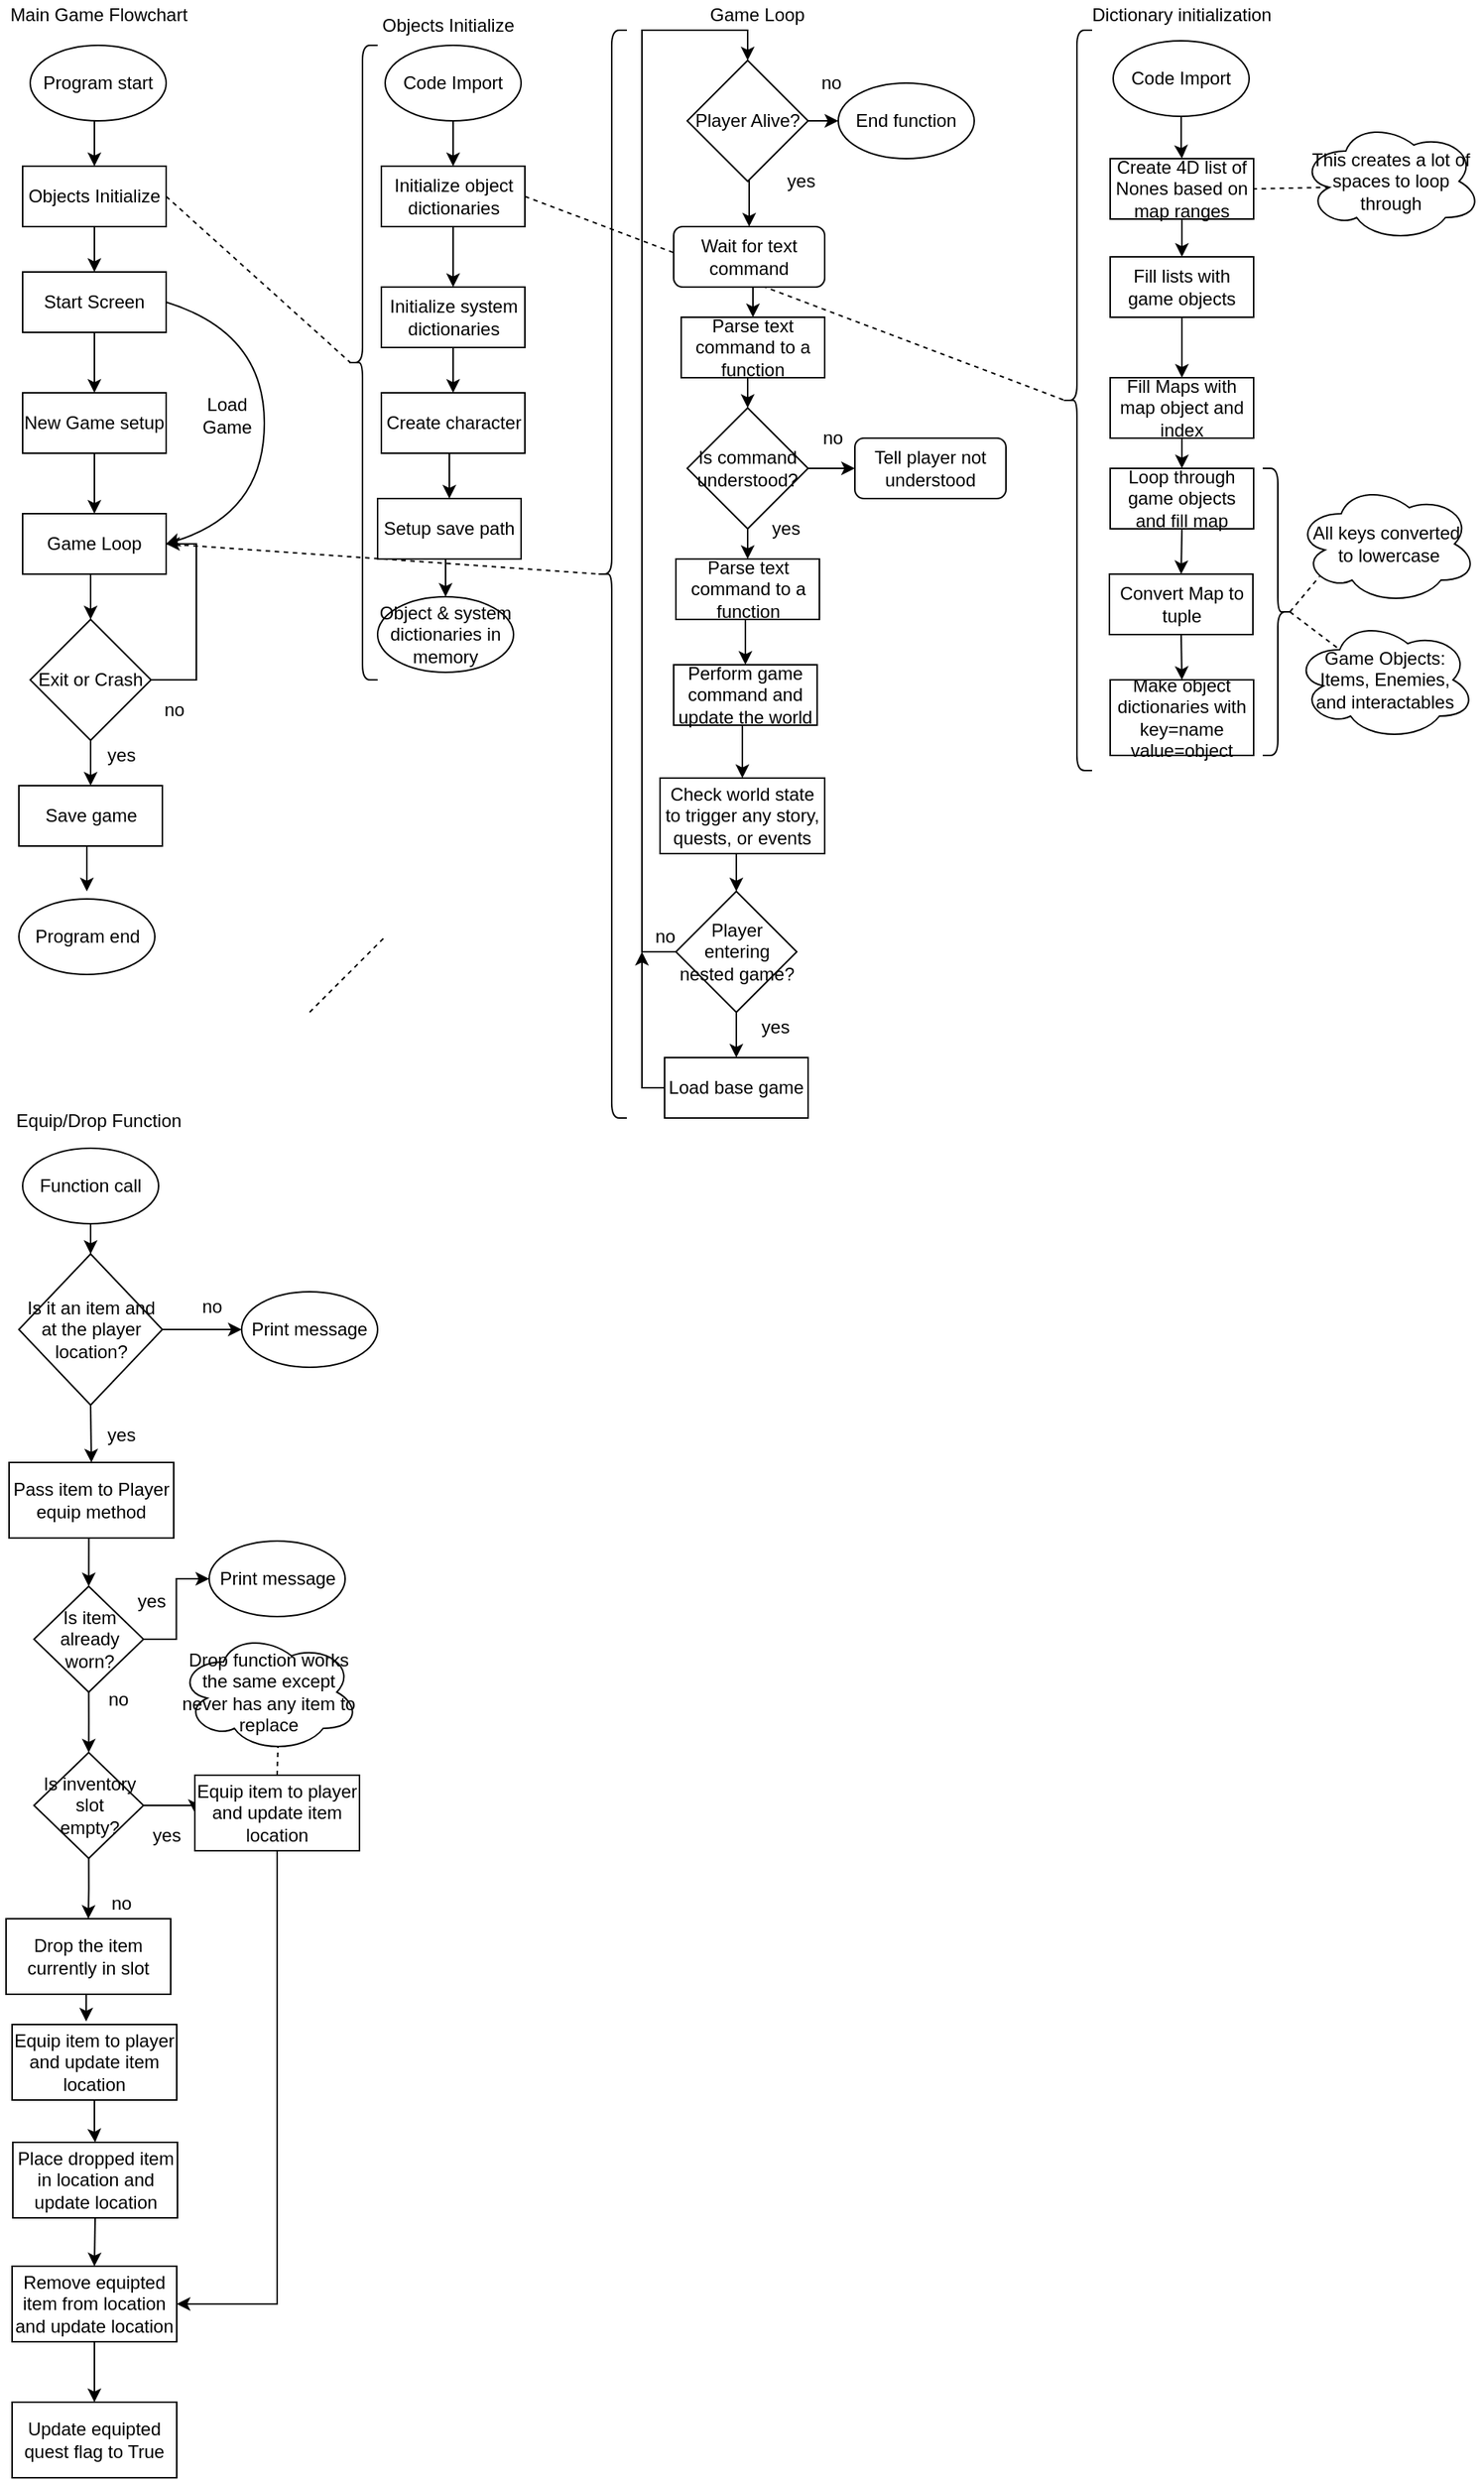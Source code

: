 <mxfile version="13.0.3" type="device"><diagram id="l-Ri-bXuCZrvjcrw4O2G" name="Page-1"><mxGraphModel dx="1342" dy="642" grid="1" gridSize="10" guides="1" tooltips="1" connect="1" arrows="1" fold="1" page="1" pageScale="1" pageWidth="1100" pageHeight="1700" math="0" shadow="0"><root><mxCell id="0"/><mxCell id="1" parent="0"/><mxCell id="cIwQ245sl9__QuspBUNf-3" style="edgeStyle=orthogonalEdgeStyle;rounded=0;orthogonalLoop=1;jettySize=auto;html=1;exitX=0.5;exitY=1;exitDx=0;exitDy=0;entryX=0.5;entryY=0;entryDx=0;entryDy=0;" parent="1" source="7uS5dsC5l2Zm8LsCZc0y-1" target="cIwQ245sl9__QuspBUNf-1" edge="1"><mxGeometry relative="1" as="geometry"/></mxCell><mxCell id="7uS5dsC5l2Zm8LsCZc0y-1" value="Program start" style="ellipse;whiteSpace=wrap;html=1;" parent="1" vertex="1"><mxGeometry x="85" y="40" width="90" height="50" as="geometry"/></mxCell><mxCell id="7uS5dsC5l2Zm8LsCZc0y-6" style="edgeStyle=orthogonalEdgeStyle;rounded=0;orthogonalLoop=1;jettySize=auto;html=1;exitX=0.5;exitY=1;exitDx=0;exitDy=0;entryX=0.5;entryY=0;entryDx=0;entryDy=0;" parent="1" source="7uS5dsC5l2Zm8LsCZc0y-2" target="7uS5dsC5l2Zm8LsCZc0y-3" edge="1"><mxGeometry relative="1" as="geometry"/></mxCell><mxCell id="7uS5dsC5l2Zm8LsCZc0y-2" value="Start Screen" style="rounded=0;whiteSpace=wrap;html=1;" parent="1" vertex="1"><mxGeometry x="80" y="190" width="95" height="40" as="geometry"/></mxCell><mxCell id="7uS5dsC5l2Zm8LsCZc0y-7" style="edgeStyle=orthogonalEdgeStyle;rounded=0;orthogonalLoop=1;jettySize=auto;html=1;exitX=0.5;exitY=1;exitDx=0;exitDy=0;entryX=0.5;entryY=0;entryDx=0;entryDy=0;" parent="1" source="7uS5dsC5l2Zm8LsCZc0y-3" target="7uS5dsC5l2Zm8LsCZc0y-4" edge="1"><mxGeometry relative="1" as="geometry"/></mxCell><mxCell id="7uS5dsC5l2Zm8LsCZc0y-3" value="New Game setup" style="rounded=0;whiteSpace=wrap;html=1;" parent="1" vertex="1"><mxGeometry x="80" y="270" width="95" height="40" as="geometry"/></mxCell><mxCell id="7uS5dsC5l2Zm8LsCZc0y-17" style="edgeStyle=orthogonalEdgeStyle;rounded=0;orthogonalLoop=1;jettySize=auto;html=1;exitX=0.5;exitY=1;exitDx=0;exitDy=0;entryX=0.5;entryY=0;entryDx=0;entryDy=0;" parent="1" source="7uS5dsC5l2Zm8LsCZc0y-4" target="7uS5dsC5l2Zm8LsCZc0y-14" edge="1"><mxGeometry relative="1" as="geometry"/></mxCell><mxCell id="7uS5dsC5l2Zm8LsCZc0y-4" value="Game Loop" style="rounded=0;whiteSpace=wrap;html=1;" parent="1" vertex="1"><mxGeometry x="80" y="350" width="95" height="40" as="geometry"/></mxCell><mxCell id="7uS5dsC5l2Zm8LsCZc0y-9" value="" style="curved=1;endArrow=classic;html=1;exitX=1;exitY=0.5;exitDx=0;exitDy=0;entryX=1;entryY=0.5;entryDx=0;entryDy=0;" parent="1" source="7uS5dsC5l2Zm8LsCZc0y-2" target="7uS5dsC5l2Zm8LsCZc0y-4" edge="1"><mxGeometry width="50" height="50" relative="1" as="geometry"><mxPoint x="200" y="260" as="sourcePoint"/><mxPoint x="250" y="210" as="targetPoint"/><Array as="points"><mxPoint x="240" y="230"/><mxPoint x="240" y="350"/></Array></mxGeometry></mxCell><mxCell id="7uS5dsC5l2Zm8LsCZc0y-10" value="Load &lt;br&gt;Game" style="text;html=1;align=center;verticalAlign=middle;resizable=0;points=[];autosize=1;" parent="1" vertex="1"><mxGeometry x="190" y="270" width="50" height="30" as="geometry"/></mxCell><mxCell id="7uS5dsC5l2Zm8LsCZc0y-18" style="edgeStyle=orthogonalEdgeStyle;rounded=0;orthogonalLoop=1;jettySize=auto;html=1;exitX=1;exitY=0.5;exitDx=0;exitDy=0;entryX=1;entryY=0.5;entryDx=0;entryDy=0;" parent="1" source="7uS5dsC5l2Zm8LsCZc0y-14" target="7uS5dsC5l2Zm8LsCZc0y-4" edge="1"><mxGeometry relative="1" as="geometry"/></mxCell><mxCell id="7uS5dsC5l2Zm8LsCZc0y-19" style="edgeStyle=orthogonalEdgeStyle;rounded=0;orthogonalLoop=1;jettySize=auto;html=1;exitX=0.5;exitY=1;exitDx=0;exitDy=0;entryX=0.5;entryY=0;entryDx=0;entryDy=0;" parent="1" source="7uS5dsC5l2Zm8LsCZc0y-14" target="7uS5dsC5l2Zm8LsCZc0y-16" edge="1"><mxGeometry relative="1" as="geometry"/></mxCell><mxCell id="7uS5dsC5l2Zm8LsCZc0y-14" value="Exit or Crash" style="rhombus;whiteSpace=wrap;html=1;" parent="1" vertex="1"><mxGeometry x="85" y="420" width="80" height="80" as="geometry"/></mxCell><mxCell id="7uS5dsC5l2Zm8LsCZc0y-23" style="edgeStyle=orthogonalEdgeStyle;rounded=0;orthogonalLoop=1;jettySize=auto;html=1;exitX=0.5;exitY=1;exitDx=0;exitDy=0;entryX=0.5;entryY=0;entryDx=0;entryDy=0;" parent="1" source="7uS5dsC5l2Zm8LsCZc0y-16" edge="1"><mxGeometry relative="1" as="geometry"><mxPoint x="122.5" y="600" as="targetPoint"/></mxGeometry></mxCell><mxCell id="7uS5dsC5l2Zm8LsCZc0y-16" value="Save game" style="rounded=0;whiteSpace=wrap;html=1;" parent="1" vertex="1"><mxGeometry x="77.5" y="530" width="95" height="40" as="geometry"/></mxCell><mxCell id="7uS5dsC5l2Zm8LsCZc0y-20" value="Program end" style="ellipse;whiteSpace=wrap;html=1;" parent="1" vertex="1"><mxGeometry x="77.5" y="605" width="90" height="50" as="geometry"/></mxCell><mxCell id="7uS5dsC5l2Zm8LsCZc0y-24" value="yes" style="text;html=1;align=center;verticalAlign=middle;resizable=0;points=[];autosize=1;" parent="1" vertex="1"><mxGeometry x="130" y="500" width="30" height="20" as="geometry"/></mxCell><mxCell id="7uS5dsC5l2Zm8LsCZc0y-25" value="no" style="text;html=1;align=center;verticalAlign=middle;resizable=0;points=[];autosize=1;" parent="1" vertex="1"><mxGeometry x="165" y="470" width="30" height="20" as="geometry"/></mxCell><mxCell id="cIwQ245sl9__QuspBUNf-2" style="edgeStyle=orthogonalEdgeStyle;rounded=0;orthogonalLoop=1;jettySize=auto;html=1;exitX=0.5;exitY=1;exitDx=0;exitDy=0;" parent="1" source="cIwQ245sl9__QuspBUNf-1" target="7uS5dsC5l2Zm8LsCZc0y-2" edge="1"><mxGeometry relative="1" as="geometry"/></mxCell><mxCell id="cIwQ245sl9__QuspBUNf-1" value="Objects Initialize" style="rounded=0;whiteSpace=wrap;html=1;" parent="1" vertex="1"><mxGeometry x="80" y="120" width="95" height="40" as="geometry"/></mxCell><mxCell id="cIwQ245sl9__QuspBUNf-14" style="edgeStyle=orthogonalEdgeStyle;rounded=0;orthogonalLoop=1;jettySize=auto;html=1;exitX=0.5;exitY=1;exitDx=0;exitDy=0;entryX=0.5;entryY=0;entryDx=0;entryDy=0;" parent="1" source="cIwQ245sl9__QuspBUNf-7" target="cIwQ245sl9__QuspBUNf-9" edge="1"><mxGeometry relative="1" as="geometry"/></mxCell><mxCell id="cIwQ245sl9__QuspBUNf-7" value="Initialize object dictionaries" style="rounded=0;whiteSpace=wrap;html=1;" parent="1" vertex="1"><mxGeometry x="317.5" y="120" width="95" height="40" as="geometry"/></mxCell><mxCell id="cIwQ245sl9__QuspBUNf-13" style="edgeStyle=orthogonalEdgeStyle;rounded=0;orthogonalLoop=1;jettySize=auto;html=1;exitX=0.5;exitY=1;exitDx=0;exitDy=0;entryX=0.5;entryY=0;entryDx=0;entryDy=0;" parent="1" source="cIwQ245sl9__QuspBUNf-8" target="cIwQ245sl9__QuspBUNf-7" edge="1"><mxGeometry relative="1" as="geometry"/></mxCell><mxCell id="cIwQ245sl9__QuspBUNf-8" value="Code Import" style="ellipse;whiteSpace=wrap;html=1;" parent="1" vertex="1"><mxGeometry x="320" y="40" width="90" height="50" as="geometry"/></mxCell><mxCell id="cIwQ245sl9__QuspBUNf-15" style="edgeStyle=orthogonalEdgeStyle;rounded=0;orthogonalLoop=1;jettySize=auto;html=1;exitX=0.5;exitY=1;exitDx=0;exitDy=0;entryX=0.5;entryY=0;entryDx=0;entryDy=0;" parent="1" source="cIwQ245sl9__QuspBUNf-9" target="cIwQ245sl9__QuspBUNf-10" edge="1"><mxGeometry relative="1" as="geometry"/></mxCell><mxCell id="cIwQ245sl9__QuspBUNf-9" value="Initialize system dictionaries" style="rounded=0;whiteSpace=wrap;html=1;" parent="1" vertex="1"><mxGeometry x="317.5" y="200" width="95" height="40" as="geometry"/></mxCell><mxCell id="cIwQ245sl9__QuspBUNf-16" style="edgeStyle=orthogonalEdgeStyle;rounded=0;orthogonalLoop=1;jettySize=auto;html=1;exitX=0.5;exitY=1;exitDx=0;exitDy=0;entryX=0.5;entryY=0;entryDx=0;entryDy=0;" parent="1" source="cIwQ245sl9__QuspBUNf-10" target="cIwQ245sl9__QuspBUNf-11" edge="1"><mxGeometry relative="1" as="geometry"/></mxCell><mxCell id="cIwQ245sl9__QuspBUNf-10" value="Create character" style="rounded=0;whiteSpace=wrap;html=1;" parent="1" vertex="1"><mxGeometry x="317.5" y="270" width="95" height="40" as="geometry"/></mxCell><mxCell id="cIwQ245sl9__QuspBUNf-17" style="edgeStyle=orthogonalEdgeStyle;rounded=0;orthogonalLoop=1;jettySize=auto;html=1;exitX=0.5;exitY=1;exitDx=0;exitDy=0;entryX=0.5;entryY=0;entryDx=0;entryDy=0;" parent="1" source="cIwQ245sl9__QuspBUNf-11" target="cIwQ245sl9__QuspBUNf-12" edge="1"><mxGeometry relative="1" as="geometry"/></mxCell><mxCell id="cIwQ245sl9__QuspBUNf-11" value="Setup save path" style="rounded=0;whiteSpace=wrap;html=1;" parent="1" vertex="1"><mxGeometry x="315" y="340" width="95" height="40" as="geometry"/></mxCell><mxCell id="cIwQ245sl9__QuspBUNf-12" value="Object &amp;amp; system dictionaries in memory" style="ellipse;whiteSpace=wrap;html=1;" parent="1" vertex="1"><mxGeometry x="315" y="405" width="90" height="50" as="geometry"/></mxCell><mxCell id="cIwQ245sl9__QuspBUNf-23" style="edgeStyle=orthogonalEdgeStyle;rounded=0;orthogonalLoop=1;jettySize=auto;html=1;exitX=1;exitY=0.5;exitDx=0;exitDy=0;entryX=0;entryY=0.5;entryDx=0;entryDy=0;" parent="1" source="cIwQ245sl9__QuspBUNf-18" target="cIwQ245sl9__QuspBUNf-19" edge="1"><mxGeometry relative="1" as="geometry"/></mxCell><mxCell id="cIwQ245sl9__QuspBUNf-50" style="edgeStyle=orthogonalEdgeStyle;rounded=0;orthogonalLoop=1;jettySize=auto;html=1;exitX=0.5;exitY=1;exitDx=0;exitDy=0;entryX=0.5;entryY=0;entryDx=0;entryDy=0;" parent="1" source="cIwQ245sl9__QuspBUNf-18" target="cIwQ245sl9__QuspBUNf-30" edge="1"><mxGeometry relative="1" as="geometry"/></mxCell><mxCell id="cIwQ245sl9__QuspBUNf-18" value="Player Alive?" style="rhombus;whiteSpace=wrap;html=1;" parent="1" vertex="1"><mxGeometry x="520" y="50" width="80" height="80" as="geometry"/></mxCell><mxCell id="cIwQ245sl9__QuspBUNf-19" value="End function" style="ellipse;whiteSpace=wrap;html=1;" parent="1" vertex="1"><mxGeometry x="620" y="65" width="90" height="50" as="geometry"/></mxCell><mxCell id="cIwQ245sl9__QuspBUNf-20" value="Main Game Flowchart" style="text;html=1;align=center;verticalAlign=middle;resizable=0;points=[];autosize=1;" parent="1" vertex="1"><mxGeometry x="65" y="10" width="130" height="20" as="geometry"/></mxCell><mxCell id="cIwQ245sl9__QuspBUNf-21" value="Objects Initialize&amp;nbsp;" style="text;html=1;align=center;verticalAlign=middle;resizable=0;points=[];autosize=1;" parent="1" vertex="1"><mxGeometry x="308" y="17" width="110" height="20" as="geometry"/></mxCell><mxCell id="cIwQ245sl9__QuspBUNf-22" value="Game Loop" style="text;html=1;align=center;verticalAlign=middle;resizable=0;points=[];autosize=1;" parent="1" vertex="1"><mxGeometry x="525.5" y="10" width="80" height="20" as="geometry"/></mxCell><mxCell id="cIwQ245sl9__QuspBUNf-24" value="no" style="text;html=1;align=center;verticalAlign=middle;resizable=0;points=[];autosize=1;" parent="1" vertex="1"><mxGeometry x="600" y="55" width="30" height="20" as="geometry"/></mxCell><mxCell id="cIwQ245sl9__QuspBUNf-25" value="" style="shape=curlyBracket;whiteSpace=wrap;html=1;rounded=1;" parent="1" vertex="1"><mxGeometry x="295" y="40" width="20" height="420" as="geometry"/></mxCell><mxCell id="cIwQ245sl9__QuspBUNf-26" value="" style="shape=curlyBracket;whiteSpace=wrap;html=1;rounded=1;" parent="1" vertex="1"><mxGeometry x="460" y="30" width="20" height="720" as="geometry"/></mxCell><mxCell id="cIwQ245sl9__QuspBUNf-27" value="" style="endArrow=none;dashed=1;html=1;exitX=1;exitY=0.5;exitDx=0;exitDy=0;entryX=0.1;entryY=0.5;entryDx=0;entryDy=0;entryPerimeter=0;" parent="1" source="cIwQ245sl9__QuspBUNf-1" target="cIwQ245sl9__QuspBUNf-25" edge="1"><mxGeometry width="50" height="50" relative="1" as="geometry"><mxPoint x="210" y="180" as="sourcePoint"/><mxPoint x="260" y="130" as="targetPoint"/></mxGeometry></mxCell><mxCell id="cIwQ245sl9__QuspBUNf-28" value="" style="endArrow=none;dashed=1;html=1;exitX=1;exitY=0.5;exitDx=0;exitDy=0;entryX=0.1;entryY=0.5;entryDx=0;entryDy=0;entryPerimeter=0;" parent="1" source="cIwQ245sl9__QuspBUNf-7" target="FOFbGLN1foJZj-8nKcg_-3" edge="1"><mxGeometry width="50" height="50" relative="1" as="geometry"><mxPoint x="439" y="140" as="sourcePoint"/><mxPoint x="440" y="140" as="targetPoint"/></mxGeometry></mxCell><mxCell id="cIwQ245sl9__QuspBUNf-29" value="yes" style="text;html=1;align=center;verticalAlign=middle;resizable=0;points=[];autosize=1;" parent="1" vertex="1"><mxGeometry x="580" y="120" width="30" height="20" as="geometry"/></mxCell><mxCell id="cIwQ245sl9__QuspBUNf-51" style="edgeStyle=orthogonalEdgeStyle;rounded=0;orthogonalLoop=1;jettySize=auto;html=1;exitX=0.5;exitY=1;exitDx=0;exitDy=0;entryX=0.5;entryY=0;entryDx=0;entryDy=0;" parent="1" source="cIwQ245sl9__QuspBUNf-30" target="cIwQ245sl9__QuspBUNf-31" edge="1"><mxGeometry relative="1" as="geometry"/></mxCell><mxCell id="cIwQ245sl9__QuspBUNf-30" value="Wait for text command" style="rounded=1;whiteSpace=wrap;html=1;" parent="1" vertex="1"><mxGeometry x="511" y="160" width="100" height="40" as="geometry"/></mxCell><mxCell id="cIwQ245sl9__QuspBUNf-52" style="edgeStyle=orthogonalEdgeStyle;rounded=0;orthogonalLoop=1;jettySize=auto;html=1;exitX=0.5;exitY=1;exitDx=0;exitDy=0;entryX=0.5;entryY=0;entryDx=0;entryDy=0;" parent="1" source="cIwQ245sl9__QuspBUNf-31" target="cIwQ245sl9__QuspBUNf-32" edge="1"><mxGeometry relative="1" as="geometry"/></mxCell><mxCell id="cIwQ245sl9__QuspBUNf-31" value="Parse text command to a function" style="rounded=0;whiteSpace=wrap;html=1;" parent="1" vertex="1"><mxGeometry x="516" y="220" width="95" height="40" as="geometry"/></mxCell><mxCell id="cIwQ245sl9__QuspBUNf-54" style="edgeStyle=orthogonalEdgeStyle;rounded=0;orthogonalLoop=1;jettySize=auto;html=1;exitX=0.5;exitY=1;exitDx=0;exitDy=0;entryX=0.5;entryY=0;entryDx=0;entryDy=0;" parent="1" source="cIwQ245sl9__QuspBUNf-32" target="cIwQ245sl9__QuspBUNf-36" edge="1"><mxGeometry relative="1" as="geometry"/></mxCell><mxCell id="cIwQ245sl9__QuspBUNf-60" style="edgeStyle=orthogonalEdgeStyle;rounded=0;orthogonalLoop=1;jettySize=auto;html=1;exitX=1;exitY=0.5;exitDx=0;exitDy=0;entryX=0;entryY=0.5;entryDx=0;entryDy=0;" parent="1" source="cIwQ245sl9__QuspBUNf-32" target="cIwQ245sl9__QuspBUNf-37" edge="1"><mxGeometry relative="1" as="geometry"/></mxCell><mxCell id="cIwQ245sl9__QuspBUNf-32" value="Is command understood?" style="rhombus;whiteSpace=wrap;html=1;" parent="1" vertex="1"><mxGeometry x="520" y="280" width="80" height="80" as="geometry"/></mxCell><mxCell id="OhcvspS4KfZgsz9qxhN1-1" style="edgeStyle=orthogonalEdgeStyle;rounded=0;orthogonalLoop=1;jettySize=auto;html=1;exitX=0.5;exitY=1;exitDx=0;exitDy=0;entryX=0.5;entryY=0;entryDx=0;entryDy=0;" edge="1" parent="1" source="cIwQ245sl9__QuspBUNf-35" target="cIwQ245sl9__QuspBUNf-39"><mxGeometry relative="1" as="geometry"/></mxCell><mxCell id="cIwQ245sl9__QuspBUNf-35" value="Check world state to trigger any story, quests, or events" style="rounded=0;whiteSpace=wrap;html=1;" parent="1" vertex="1"><mxGeometry x="502" y="525" width="109" height="50" as="geometry"/></mxCell><mxCell id="cIwQ245sl9__QuspBUNf-61" style="edgeStyle=orthogonalEdgeStyle;rounded=0;orthogonalLoop=1;jettySize=auto;html=1;exitX=0.5;exitY=1;exitDx=0;exitDy=0;entryX=0.5;entryY=0;entryDx=0;entryDy=0;" parent="1" source="cIwQ245sl9__QuspBUNf-36" target="cIwQ245sl9__QuspBUNf-38" edge="1"><mxGeometry relative="1" as="geometry"/></mxCell><mxCell id="cIwQ245sl9__QuspBUNf-36" value="Parse text command to a function" style="rounded=0;whiteSpace=wrap;html=1;" parent="1" vertex="1"><mxGeometry x="512.5" y="380" width="95" height="40" as="geometry"/></mxCell><mxCell id="cIwQ245sl9__QuspBUNf-37" value="Tell player not understood" style="rounded=1;whiteSpace=wrap;html=1;" parent="1" vertex="1"><mxGeometry x="631" y="300" width="100" height="40" as="geometry"/></mxCell><mxCell id="cIwQ245sl9__QuspBUNf-62" style="edgeStyle=orthogonalEdgeStyle;rounded=0;orthogonalLoop=1;jettySize=auto;html=1;exitX=0.5;exitY=1;exitDx=0;exitDy=0;entryX=0.5;entryY=0;entryDx=0;entryDy=0;" parent="1" source="cIwQ245sl9__QuspBUNf-38" target="cIwQ245sl9__QuspBUNf-35" edge="1"><mxGeometry relative="1" as="geometry"/></mxCell><mxCell id="cIwQ245sl9__QuspBUNf-38" value="Perform game command and update the world" style="rounded=0;whiteSpace=wrap;html=1;" parent="1" vertex="1"><mxGeometry x="511" y="450" width="95" height="40" as="geometry"/></mxCell><mxCell id="cIwQ245sl9__QuspBUNf-49" style="edgeStyle=orthogonalEdgeStyle;rounded=0;orthogonalLoop=1;jettySize=auto;html=1;exitX=0;exitY=0.5;exitDx=0;exitDy=0;entryX=0.5;entryY=0;entryDx=0;entryDy=0;" parent="1" source="cIwQ245sl9__QuspBUNf-39" target="cIwQ245sl9__QuspBUNf-18" edge="1"><mxGeometry relative="1" as="geometry"><Array as="points"><mxPoint x="490" y="640"/><mxPoint x="490" y="30"/><mxPoint x="560" y="30"/></Array></mxGeometry></mxCell><mxCell id="cIwQ245sl9__QuspBUNf-63" style="edgeStyle=orthogonalEdgeStyle;rounded=0;orthogonalLoop=1;jettySize=auto;html=1;exitX=0.5;exitY=1;exitDx=0;exitDy=0;" parent="1" source="cIwQ245sl9__QuspBUNf-39" target="cIwQ245sl9__QuspBUNf-46" edge="1"><mxGeometry relative="1" as="geometry"/></mxCell><mxCell id="cIwQ245sl9__QuspBUNf-39" value="Player entering nested game?" style="rhombus;whiteSpace=wrap;html=1;" parent="1" vertex="1"><mxGeometry x="512.5" y="600" width="80" height="80" as="geometry"/></mxCell><mxCell id="cIwQ245sl9__QuspBUNf-64" style="edgeStyle=orthogonalEdgeStyle;rounded=0;orthogonalLoop=1;jettySize=auto;html=1;exitX=0;exitY=0.5;exitDx=0;exitDy=0;entryX=0;entryY=1;entryDx=0;entryDy=0;entryPerimeter=0;" parent="1" source="cIwQ245sl9__QuspBUNf-46" target="cIwQ245sl9__QuspBUNf-47" edge="1"><mxGeometry relative="1" as="geometry"><Array as="points"><mxPoint x="490" y="730"/></Array></mxGeometry></mxCell><mxCell id="cIwQ245sl9__QuspBUNf-46" value="Load base game" style="rounded=0;whiteSpace=wrap;html=1;" parent="1" vertex="1"><mxGeometry x="505" y="710" width="95" height="40" as="geometry"/></mxCell><mxCell id="cIwQ245sl9__QuspBUNf-47" value="no" style="text;html=1;align=center;verticalAlign=middle;resizable=0;points=[];autosize=1;" parent="1" vertex="1"><mxGeometry x="490" y="620" width="30" height="20" as="geometry"/></mxCell><mxCell id="cIwQ245sl9__QuspBUNf-48" value="yes" style="text;html=1;align=center;verticalAlign=middle;resizable=0;points=[];autosize=1;" parent="1" vertex="1"><mxGeometry x="562.5" y="680" width="30" height="20" as="geometry"/></mxCell><mxCell id="cIwQ245sl9__QuspBUNf-57" value="yes" style="text;html=1;align=center;verticalAlign=middle;resizable=0;points=[];autosize=1;" parent="1" vertex="1"><mxGeometry x="570" y="350" width="30" height="20" as="geometry"/></mxCell><mxCell id="cIwQ245sl9__QuspBUNf-58" value="no" style="text;html=1;align=center;verticalAlign=middle;resizable=0;points=[];autosize=1;" parent="1" vertex="1"><mxGeometry x="601" y="290" width="30" height="20" as="geometry"/></mxCell><mxCell id="cIwQ245sl9__QuspBUNf-65" value="" style="endArrow=none;dashed=1;html=1;exitX=1;exitY=0.5;exitDx=0;exitDy=0;entryX=0.1;entryY=0.5;entryDx=0;entryDy=0;entryPerimeter=0;" parent="1" source="7uS5dsC5l2Zm8LsCZc0y-4" target="cIwQ245sl9__QuspBUNf-26" edge="1"><mxGeometry width="50" height="50" relative="1" as="geometry"><mxPoint x="422.5" y="150" as="sourcePoint"/><mxPoint x="450" y="150" as="targetPoint"/></mxGeometry></mxCell><mxCell id="FOFbGLN1foJZj-8nKcg_-11" style="edgeStyle=orthogonalEdgeStyle;rounded=0;orthogonalLoop=1;jettySize=auto;html=1;exitX=0.5;exitY=1;exitDx=0;exitDy=0;" parent="1" source="FOFbGLN1foJZj-8nKcg_-1" target="FOFbGLN1foJZj-8nKcg_-2" edge="1"><mxGeometry relative="1" as="geometry"/></mxCell><mxCell id="FOFbGLN1foJZj-8nKcg_-1" value="Code Import" style="ellipse;whiteSpace=wrap;html=1;" parent="1" vertex="1"><mxGeometry x="802" y="37" width="90" height="50" as="geometry"/></mxCell><mxCell id="FOFbGLN1foJZj-8nKcg_-12" style="edgeStyle=orthogonalEdgeStyle;rounded=0;orthogonalLoop=1;jettySize=auto;html=1;exitX=0.5;exitY=1;exitDx=0;exitDy=0;entryX=0.5;entryY=0;entryDx=0;entryDy=0;" parent="1" source="FOFbGLN1foJZj-8nKcg_-2" target="FOFbGLN1foJZj-8nKcg_-6" edge="1"><mxGeometry relative="1" as="geometry"/></mxCell><mxCell id="FOFbGLN1foJZj-8nKcg_-2" value="Create 4D list of Nones based on map ranges" style="rounded=0;whiteSpace=wrap;html=1;" parent="1" vertex="1"><mxGeometry x="800" y="115" width="95" height="40" as="geometry"/></mxCell><mxCell id="FOFbGLN1foJZj-8nKcg_-3" value="" style="shape=curlyBracket;whiteSpace=wrap;html=1;rounded=1;" parent="1" vertex="1"><mxGeometry x="768" y="30" width="20" height="490" as="geometry"/></mxCell><mxCell id="FOFbGLN1foJZj-8nKcg_-4" value="" style="endArrow=none;dashed=1;html=1;entryX=1;entryY=0.5;entryDx=0;entryDy=0;exitX=0.16;exitY=0.55;exitDx=0;exitDy=0;exitPerimeter=0;" parent="1" source="FOFbGLN1foJZj-8nKcg_-5" target="FOFbGLN1foJZj-8nKcg_-2" edge="1"><mxGeometry width="50" height="50" relative="1" as="geometry"><mxPoint x="930" y="129.5" as="sourcePoint"/><mxPoint x="900" y="129.5" as="targetPoint"/></mxGeometry></mxCell><mxCell id="FOFbGLN1foJZj-8nKcg_-5" value="This creates a lot of spaces to loop through" style="ellipse;shape=cloud;whiteSpace=wrap;html=1;" parent="1" vertex="1"><mxGeometry x="926" y="90" width="120" height="80" as="geometry"/></mxCell><mxCell id="FOFbGLN1foJZj-8nKcg_-13" style="edgeStyle=orthogonalEdgeStyle;rounded=0;orthogonalLoop=1;jettySize=auto;html=1;exitX=0.5;exitY=1;exitDx=0;exitDy=0;entryX=0.5;entryY=0;entryDx=0;entryDy=0;" parent="1" source="FOFbGLN1foJZj-8nKcg_-6" target="FOFbGLN1foJZj-8nKcg_-7" edge="1"><mxGeometry relative="1" as="geometry"/></mxCell><mxCell id="FOFbGLN1foJZj-8nKcg_-6" value="Fill lists with game objects" style="rounded=0;whiteSpace=wrap;html=1;" parent="1" vertex="1"><mxGeometry x="800" y="180" width="95" height="40" as="geometry"/></mxCell><mxCell id="FOFbGLN1foJZj-8nKcg_-14" style="edgeStyle=orthogonalEdgeStyle;rounded=0;orthogonalLoop=1;jettySize=auto;html=1;exitX=0.5;exitY=1;exitDx=0;exitDy=0;entryX=0.5;entryY=0;entryDx=0;entryDy=0;" parent="1" source="FOFbGLN1foJZj-8nKcg_-7" target="FOFbGLN1foJZj-8nKcg_-8" edge="1"><mxGeometry relative="1" as="geometry"/></mxCell><mxCell id="FOFbGLN1foJZj-8nKcg_-7" value="Fill Maps with map object and index" style="rounded=0;whiteSpace=wrap;html=1;" parent="1" vertex="1"><mxGeometry x="800" y="260" width="95" height="40" as="geometry"/></mxCell><mxCell id="FOFbGLN1foJZj-8nKcg_-21" style="edgeStyle=orthogonalEdgeStyle;rounded=0;orthogonalLoop=1;jettySize=auto;html=1;exitX=0.5;exitY=1;exitDx=0;exitDy=0;entryX=0.5;entryY=0;entryDx=0;entryDy=0;" parent="1" source="FOFbGLN1foJZj-8nKcg_-8" target="FOFbGLN1foJZj-8nKcg_-20" edge="1"><mxGeometry relative="1" as="geometry"/></mxCell><mxCell id="FOFbGLN1foJZj-8nKcg_-8" value="Loop through game objects and fill map" style="rounded=0;whiteSpace=wrap;html=1;" parent="1" vertex="1"><mxGeometry x="800" y="320" width="95" height="40" as="geometry"/></mxCell><mxCell id="FOFbGLN1foJZj-8nKcg_-10" value="Make object dictionaries with key=name value=object" style="rounded=0;whiteSpace=wrap;html=1;" parent="1" vertex="1"><mxGeometry x="800" y="460" width="95" height="50" as="geometry"/></mxCell><mxCell id="FOFbGLN1foJZj-8nKcg_-22" style="edgeStyle=orthogonalEdgeStyle;rounded=0;orthogonalLoop=1;jettySize=auto;html=1;exitX=0.5;exitY=1;exitDx=0;exitDy=0;entryX=0.5;entryY=0;entryDx=0;entryDy=0;" parent="1" source="FOFbGLN1foJZj-8nKcg_-20" target="FOFbGLN1foJZj-8nKcg_-10" edge="1"><mxGeometry relative="1" as="geometry"/></mxCell><mxCell id="FOFbGLN1foJZj-8nKcg_-20" value="Convert Map to tuple" style="rounded=0;whiteSpace=wrap;html=1;" parent="1" vertex="1"><mxGeometry x="799.5" y="390" width="95" height="40" as="geometry"/></mxCell><mxCell id="FOFbGLN1foJZj-8nKcg_-23" value="All keys converted&lt;br&gt;&amp;nbsp;to lowercase" style="ellipse;shape=cloud;whiteSpace=wrap;html=1;" parent="1" vertex="1"><mxGeometry x="923" y="330" width="120" height="80" as="geometry"/></mxCell><mxCell id="FOFbGLN1foJZj-8nKcg_-27" value="Game Objects: &lt;br&gt;Items, Enemies, &lt;br&gt;and interactables " style="ellipse;shape=cloud;whiteSpace=wrap;html=1;" parent="1" vertex="1"><mxGeometry x="922" y="420" width="120" height="80" as="geometry"/></mxCell><mxCell id="FOFbGLN1foJZj-8nKcg_-30" value="" style="endArrow=none;dashed=1;html=1;" parent="1" edge="1"><mxGeometry width="50" height="50" relative="1" as="geometry"><mxPoint x="270" y="680" as="sourcePoint"/><mxPoint x="320" y="630" as="targetPoint"/></mxGeometry></mxCell><mxCell id="FOFbGLN1foJZj-8nKcg_-33" value="" style="shape=curlyBracket;whiteSpace=wrap;html=1;rounded=1;rotation=-180;" parent="1" vertex="1"><mxGeometry x="901" y="320" width="20" height="190" as="geometry"/></mxCell><mxCell id="FOFbGLN1foJZj-8nKcg_-34" value="" style="endArrow=none;dashed=1;html=1;exitX=0.1;exitY=0.5;exitDx=0;exitDy=0;exitPerimeter=0;entryX=0.13;entryY=0.77;entryDx=0;entryDy=0;entryPerimeter=0;" parent="1" source="FOFbGLN1foJZj-8nKcg_-33" target="FOFbGLN1foJZj-8nKcg_-23" edge="1"><mxGeometry width="50" height="50" relative="1" as="geometry"><mxPoint x="940" y="330" as="sourcePoint"/><mxPoint x="990" y="280" as="targetPoint"/></mxGeometry></mxCell><mxCell id="FOFbGLN1foJZj-8nKcg_-35" value="" style="endArrow=none;dashed=1;html=1;exitX=0.1;exitY=0.5;exitDx=0;exitDy=0;exitPerimeter=0;entryX=0.25;entryY=0.25;entryDx=0;entryDy=0;entryPerimeter=0;" parent="1" source="FOFbGLN1foJZj-8nKcg_-33" target="FOFbGLN1foJZj-8nKcg_-27" edge="1"><mxGeometry width="50" height="50" relative="1" as="geometry"><mxPoint x="929" y="425" as="sourcePoint"/><mxPoint x="948.6" y="401.6" as="targetPoint"/></mxGeometry></mxCell><mxCell id="OhcvspS4KfZgsz9qxhN1-16" style="edgeStyle=orthogonalEdgeStyle;rounded=0;orthogonalLoop=1;jettySize=auto;html=1;exitX=0.5;exitY=1;exitDx=0;exitDy=0;" edge="1" parent="1" source="OhcvspS4KfZgsz9qxhN1-2" target="OhcvspS4KfZgsz9qxhN1-6"><mxGeometry relative="1" as="geometry"/></mxCell><mxCell id="OhcvspS4KfZgsz9qxhN1-2" value="Function call" style="ellipse;whiteSpace=wrap;html=1;" vertex="1" parent="1"><mxGeometry x="80" y="770" width="90" height="50" as="geometry"/></mxCell><mxCell id="OhcvspS4KfZgsz9qxhN1-4" style="edgeStyle=orthogonalEdgeStyle;rounded=0;orthogonalLoop=1;jettySize=auto;html=1;exitX=1;exitY=0.5;exitDx=0;exitDy=0;entryX=0;entryY=0.5;entryDx=0;entryDy=0;" edge="1" parent="1" source="OhcvspS4KfZgsz9qxhN1-6" target="OhcvspS4KfZgsz9qxhN1-7"><mxGeometry relative="1" as="geometry"/></mxCell><mxCell id="OhcvspS4KfZgsz9qxhN1-5" style="edgeStyle=orthogonalEdgeStyle;rounded=0;orthogonalLoop=1;jettySize=auto;html=1;exitX=0.5;exitY=1;exitDx=0;exitDy=0;entryX=0.5;entryY=0;entryDx=0;entryDy=0;" edge="1" parent="1" source="OhcvspS4KfZgsz9qxhN1-6" target="OhcvspS4KfZgsz9qxhN1-18"><mxGeometry relative="1" as="geometry"><mxPoint x="90" y="950" as="targetPoint"/></mxGeometry></mxCell><mxCell id="OhcvspS4KfZgsz9qxhN1-6" value="Is it an item and at the player location?" style="rhombus;whiteSpace=wrap;html=1;" vertex="1" parent="1"><mxGeometry x="77.5" y="840" width="95" height="100" as="geometry"/></mxCell><mxCell id="OhcvspS4KfZgsz9qxhN1-7" value="Print message" style="ellipse;whiteSpace=wrap;html=1;" vertex="1" parent="1"><mxGeometry x="225" y="865" width="90" height="50" as="geometry"/></mxCell><mxCell id="OhcvspS4KfZgsz9qxhN1-8" value="no" style="text;html=1;align=center;verticalAlign=middle;resizable=0;points=[];autosize=1;" vertex="1" parent="1"><mxGeometry x="190" y="865" width="30" height="20" as="geometry"/></mxCell><mxCell id="OhcvspS4KfZgsz9qxhN1-9" value="yes" style="text;html=1;align=center;verticalAlign=middle;resizable=0;points=[];autosize=1;" vertex="1" parent="1"><mxGeometry x="130" y="950" width="30" height="20" as="geometry"/></mxCell><mxCell id="OhcvspS4KfZgsz9qxhN1-10" value="Dictionary initialization" style="text;html=1;align=center;verticalAlign=middle;resizable=0;points=[];autosize=1;" vertex="1" parent="1"><mxGeometry x="782" y="10" width="130" height="20" as="geometry"/></mxCell><mxCell id="OhcvspS4KfZgsz9qxhN1-13" value="Equip/Drop Function" style="text;html=1;align=center;verticalAlign=middle;resizable=0;points=[];autosize=1;" vertex="1" parent="1"><mxGeometry x="70" y="742" width="120" height="20" as="geometry"/></mxCell><mxCell id="OhcvspS4KfZgsz9qxhN1-39" style="edgeStyle=orthogonalEdgeStyle;rounded=0;orthogonalLoop=1;jettySize=auto;html=1;exitX=0.5;exitY=1;exitDx=0;exitDy=0;entryX=0.5;entryY=0;entryDx=0;entryDy=0;" edge="1" parent="1" source="OhcvspS4KfZgsz9qxhN1-18" target="OhcvspS4KfZgsz9qxhN1-32"><mxGeometry relative="1" as="geometry"/></mxCell><mxCell id="OhcvspS4KfZgsz9qxhN1-18" value="Pass item to Player equip method" style="rounded=0;whiteSpace=wrap;html=1;" vertex="1" parent="1"><mxGeometry x="71" y="978" width="109" height="50" as="geometry"/></mxCell><mxCell id="OhcvspS4KfZgsz9qxhN1-19" style="edgeStyle=orthogonalEdgeStyle;rounded=0;orthogonalLoop=1;jettySize=auto;html=1;exitX=1;exitY=0.5;exitDx=0;exitDy=0;entryX=0;entryY=0.5;entryDx=0;entryDy=0;" edge="1" parent="1" source="OhcvspS4KfZgsz9qxhN1-20" target="OhcvspS4KfZgsz9qxhN1-40"><mxGeometry relative="1" as="geometry"><mxPoint x="191.25" y="1200" as="targetPoint"/></mxGeometry></mxCell><mxCell id="OhcvspS4KfZgsz9qxhN1-43" style="edgeStyle=orthogonalEdgeStyle;rounded=0;orthogonalLoop=1;jettySize=auto;html=1;exitX=0.5;exitY=1;exitDx=0;exitDy=0;" edge="1" parent="1" source="OhcvspS4KfZgsz9qxhN1-20" target="OhcvspS4KfZgsz9qxhN1-42"><mxGeometry relative="1" as="geometry"/></mxCell><mxCell id="OhcvspS4KfZgsz9qxhN1-20" value="Is inventory slot&lt;br&gt;empty?" style="rhombus;whiteSpace=wrap;html=1;" vertex="1" parent="1"><mxGeometry x="87.5" y="1170" width="72.5" height="70" as="geometry"/></mxCell><mxCell id="OhcvspS4KfZgsz9qxhN1-22" value="no" style="text;html=1;align=center;verticalAlign=middle;resizable=0;points=[];autosize=1;" vertex="1" parent="1"><mxGeometry x="130" y="1260" width="30" height="20" as="geometry"/></mxCell><mxCell id="OhcvspS4KfZgsz9qxhN1-23" value="yes" style="text;html=1;align=center;verticalAlign=middle;resizable=0;points=[];autosize=1;" vertex="1" parent="1"><mxGeometry x="160" y="1215" width="30" height="20" as="geometry"/></mxCell><mxCell id="OhcvspS4KfZgsz9qxhN1-31" style="edgeStyle=orthogonalEdgeStyle;rounded=0;orthogonalLoop=1;jettySize=auto;html=1;exitX=1;exitY=0.5;exitDx=0;exitDy=0;entryX=0;entryY=0.5;entryDx=0;entryDy=0;" edge="1" parent="1" source="OhcvspS4KfZgsz9qxhN1-32" target="OhcvspS4KfZgsz9qxhN1-33"><mxGeometry relative="1" as="geometry"/></mxCell><mxCell id="OhcvspS4KfZgsz9qxhN1-38" style="edgeStyle=orthogonalEdgeStyle;rounded=0;orthogonalLoop=1;jettySize=auto;html=1;exitX=0.5;exitY=1;exitDx=0;exitDy=0;" edge="1" parent="1" source="OhcvspS4KfZgsz9qxhN1-32" target="OhcvspS4KfZgsz9qxhN1-20"><mxGeometry relative="1" as="geometry"/></mxCell><mxCell id="OhcvspS4KfZgsz9qxhN1-32" value="Is item already worn?" style="rhombus;whiteSpace=wrap;html=1;" vertex="1" parent="1"><mxGeometry x="87.5" y="1060" width="72.5" height="70" as="geometry"/></mxCell><mxCell id="OhcvspS4KfZgsz9qxhN1-33" value="Print message" style="ellipse;whiteSpace=wrap;html=1;" vertex="1" parent="1"><mxGeometry x="203.5" y="1030" width="90" height="50" as="geometry"/></mxCell><mxCell id="OhcvspS4KfZgsz9qxhN1-34" value="no" style="text;html=1;align=center;verticalAlign=middle;resizable=0;points=[];autosize=1;" vertex="1" parent="1"><mxGeometry x="127.5" y="1125" width="30" height="20" as="geometry"/></mxCell><mxCell id="OhcvspS4KfZgsz9qxhN1-35" value="yes" style="text;html=1;align=center;verticalAlign=middle;resizable=0;points=[];autosize=1;" vertex="1" parent="1"><mxGeometry x="150" y="1060" width="30" height="20" as="geometry"/></mxCell><mxCell id="OhcvspS4KfZgsz9qxhN1-49" style="edgeStyle=orthogonalEdgeStyle;rounded=0;orthogonalLoop=1;jettySize=auto;html=1;exitX=0.5;exitY=1;exitDx=0;exitDy=0;entryX=1;entryY=0.5;entryDx=0;entryDy=0;" edge="1" parent="1" source="OhcvspS4KfZgsz9qxhN1-40" target="OhcvspS4KfZgsz9qxhN1-45"><mxGeometry relative="1" as="geometry"/></mxCell><mxCell id="OhcvspS4KfZgsz9qxhN1-40" value="Equip item to player and update item location" style="rounded=0;whiteSpace=wrap;html=1;" vertex="1" parent="1"><mxGeometry x="194" y="1185" width="109" height="50" as="geometry"/></mxCell><mxCell id="OhcvspS4KfZgsz9qxhN1-47" style="edgeStyle=orthogonalEdgeStyle;rounded=0;orthogonalLoop=1;jettySize=auto;html=1;exitX=0.5;exitY=1;exitDx=0;exitDy=0;" edge="1" parent="1" source="OhcvspS4KfZgsz9qxhN1-41" target="OhcvspS4KfZgsz9qxhN1-46"><mxGeometry relative="1" as="geometry"/></mxCell><mxCell id="OhcvspS4KfZgsz9qxhN1-41" value="Equip item to player and update item location" style="rounded=0;whiteSpace=wrap;html=1;" vertex="1" parent="1"><mxGeometry x="73" y="1350" width="109" height="50" as="geometry"/></mxCell><mxCell id="OhcvspS4KfZgsz9qxhN1-44" style="edgeStyle=orthogonalEdgeStyle;rounded=0;orthogonalLoop=1;jettySize=auto;html=1;exitX=0.5;exitY=1;exitDx=0;exitDy=0;entryX=0.45;entryY=-0.04;entryDx=0;entryDy=0;entryPerimeter=0;" edge="1" parent="1" source="OhcvspS4KfZgsz9qxhN1-42" target="OhcvspS4KfZgsz9qxhN1-41"><mxGeometry relative="1" as="geometry"/></mxCell><mxCell id="OhcvspS4KfZgsz9qxhN1-42" value="Drop the item currently in slot" style="rounded=0;whiteSpace=wrap;html=1;" vertex="1" parent="1"><mxGeometry x="69" y="1280" width="109" height="50" as="geometry"/></mxCell><mxCell id="OhcvspS4KfZgsz9qxhN1-51" style="edgeStyle=orthogonalEdgeStyle;rounded=0;orthogonalLoop=1;jettySize=auto;html=1;exitX=0.5;exitY=1;exitDx=0;exitDy=0;entryX=0.5;entryY=0;entryDx=0;entryDy=0;" edge="1" parent="1" source="OhcvspS4KfZgsz9qxhN1-45" target="OhcvspS4KfZgsz9qxhN1-50"><mxGeometry relative="1" as="geometry"/></mxCell><mxCell id="OhcvspS4KfZgsz9qxhN1-45" value="Remove equipted item from location and update location" style="rounded=0;whiteSpace=wrap;html=1;" vertex="1" parent="1"><mxGeometry x="73" y="1510" width="109" height="50" as="geometry"/></mxCell><mxCell id="OhcvspS4KfZgsz9qxhN1-48" style="edgeStyle=orthogonalEdgeStyle;rounded=0;orthogonalLoop=1;jettySize=auto;html=1;exitX=0.5;exitY=1;exitDx=0;exitDy=0;entryX=0.5;entryY=0;entryDx=0;entryDy=0;" edge="1" parent="1" source="OhcvspS4KfZgsz9qxhN1-46" target="OhcvspS4KfZgsz9qxhN1-45"><mxGeometry relative="1" as="geometry"/></mxCell><mxCell id="OhcvspS4KfZgsz9qxhN1-46" value="Place dropped item in location and update location" style="rounded=0;whiteSpace=wrap;html=1;" vertex="1" parent="1"><mxGeometry x="73.5" y="1428" width="109" height="50" as="geometry"/></mxCell><mxCell id="OhcvspS4KfZgsz9qxhN1-50" value="Update equipted quest flag to True" style="rounded=0;whiteSpace=wrap;html=1;" vertex="1" parent="1"><mxGeometry x="73" y="1600" width="109" height="50" as="geometry"/></mxCell><mxCell id="OhcvspS4KfZgsz9qxhN1-53" value="Drop function works the same except never has any item to replace" style="ellipse;shape=cloud;whiteSpace=wrap;html=1;" vertex="1" parent="1"><mxGeometry x="183" y="1090" width="120" height="80" as="geometry"/></mxCell><mxCell id="OhcvspS4KfZgsz9qxhN1-54" value="" style="endArrow=none;dashed=1;html=1;exitX=0.5;exitY=0;exitDx=0;exitDy=0;entryX=0.55;entryY=0.95;entryDx=0;entryDy=0;entryPerimeter=0;" edge="1" parent="1" source="OhcvspS4KfZgsz9qxhN1-40" target="OhcvspS4KfZgsz9qxhN1-53"><mxGeometry width="50" height="50" relative="1" as="geometry"><mxPoint x="380" y="1130" as="sourcePoint"/><mxPoint x="430" y="1080" as="targetPoint"/></mxGeometry></mxCell></root></mxGraphModel></diagram></mxfile>